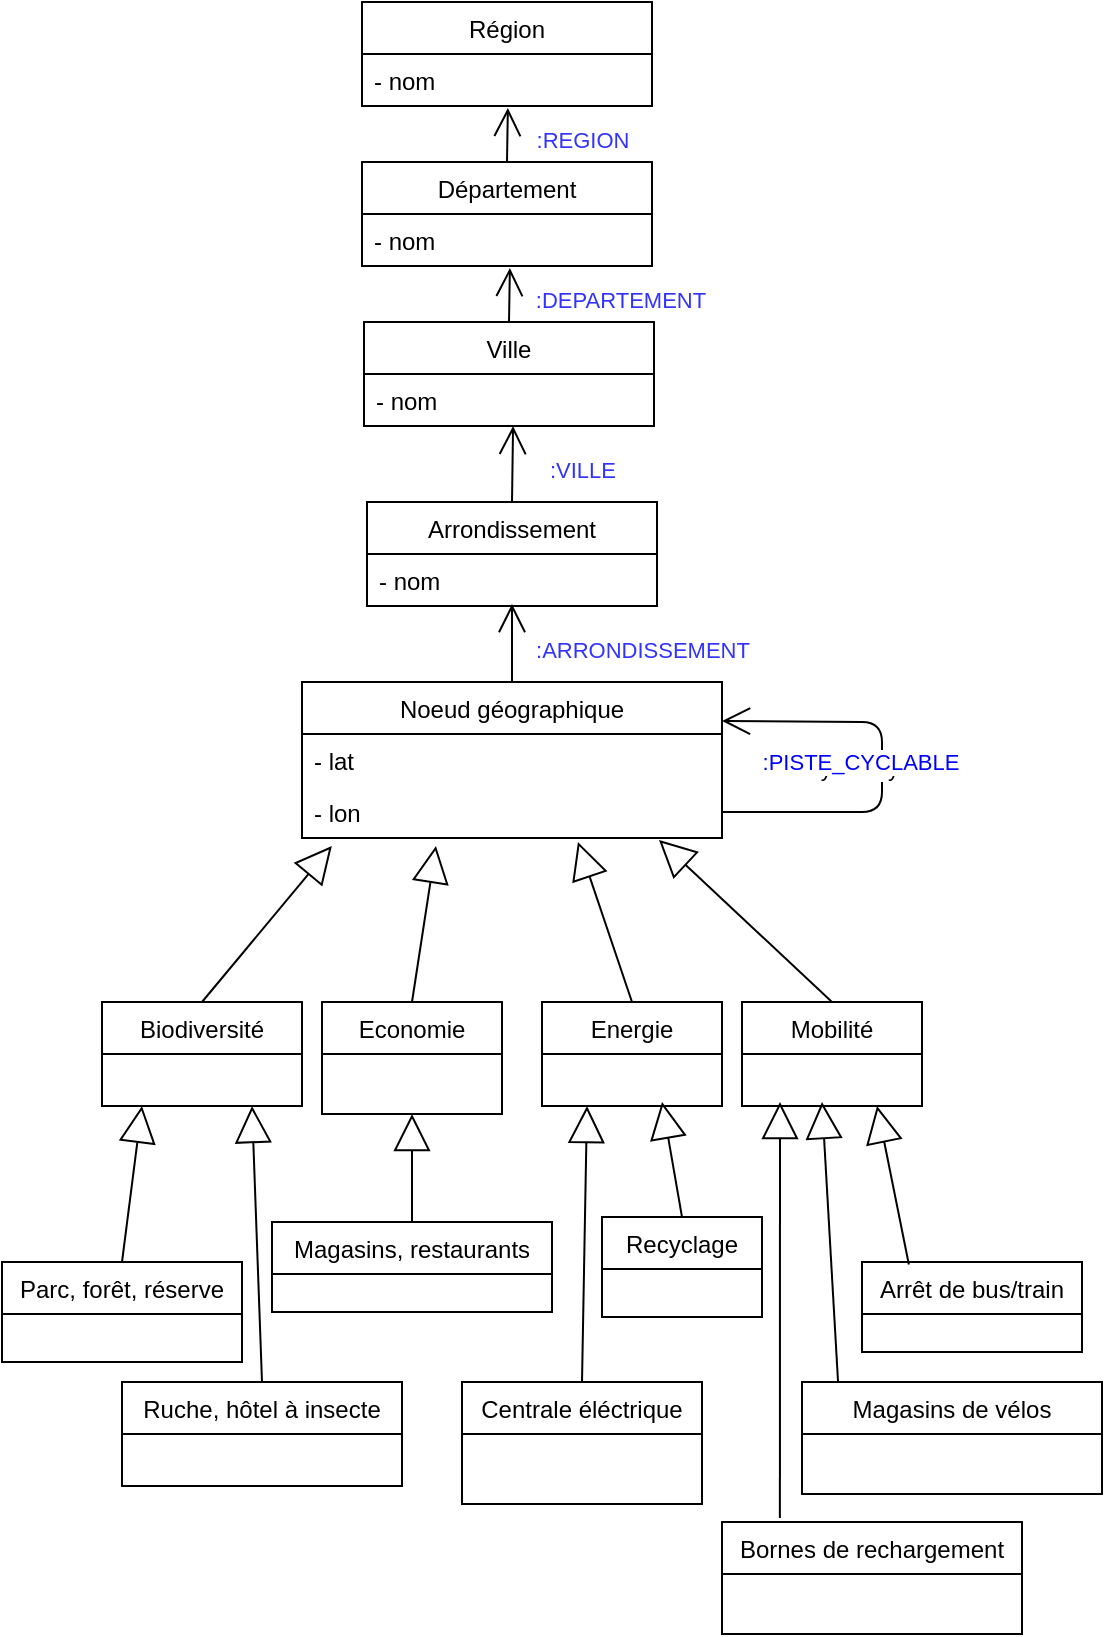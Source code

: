 <mxfile version="13.6.4" type="device"><diagram id="PidYRXYTKO9KqL_93zIx" name="Page-1"><mxGraphModel dx="1422" dy="713" grid="1" gridSize="10" guides="1" tooltips="1" connect="1" arrows="1" fold="1" page="1" pageScale="1" pageWidth="827" pageHeight="1169" math="0" shadow="0"><root><mxCell id="0"/><mxCell id="1" parent="0"/><mxCell id="9AmNIinlysjV_P36KdXR-27" value="" style="endArrow=block;endSize=16;endFill=0;html=1;entryX=0.071;entryY=1.154;entryDx=0;entryDy=0;entryPerimeter=0;exitX=0.5;exitY=0;exitDx=0;exitDy=0;" parent="1" source="9AmNIinlysjV_P36KdXR-11" target="9AmNIinlysjV_P36KdXR-5" edge="1"><mxGeometry width="160" relative="1" as="geometry"><mxPoint x="200" y="510" as="sourcePoint"/><mxPoint x="360" y="510" as="targetPoint"/></mxGeometry></mxCell><mxCell id="9AmNIinlysjV_P36KdXR-28" value="" style="endArrow=block;endSize=16;endFill=0;html=1;entryX=0.319;entryY=1.154;entryDx=0;entryDy=0;entryPerimeter=0;exitX=0.5;exitY=0;exitDx=0;exitDy=0;" parent="1" source="9AmNIinlysjV_P36KdXR-15" target="9AmNIinlysjV_P36KdXR-5" edge="1"><mxGeometry width="160" relative="1" as="geometry"><mxPoint x="350" y="560" as="sourcePoint"/><mxPoint x="361.96" y="488.988" as="targetPoint"/></mxGeometry></mxCell><mxCell id="9AmNIinlysjV_P36KdXR-29" value="" style="endArrow=block;endSize=16;endFill=0;html=1;entryX=0.657;entryY=1.077;entryDx=0;entryDy=0;entryPerimeter=0;exitX=0.5;exitY=0;exitDx=0;exitDy=0;" parent="1" source="9AmNIinlysjV_P36KdXR-19" target="9AmNIinlysjV_P36KdXR-5" edge="1"><mxGeometry width="160" relative="1" as="geometry"><mxPoint x="344.04" y="611.04" as="sourcePoint"/><mxPoint x="395.98" y="490.002" as="targetPoint"/></mxGeometry></mxCell><mxCell id="9AmNIinlysjV_P36KdXR-30" value="" style="endArrow=block;endSize=16;endFill=0;html=1;entryX=0.85;entryY=1.038;entryDx=0;entryDy=0;entryPerimeter=0;exitX=0.5;exitY=0;exitDx=0;exitDy=0;" parent="1" source="9AmNIinlysjV_P36KdXR-23" target="9AmNIinlysjV_P36KdXR-5" edge="1"><mxGeometry width="160" relative="1" as="geometry"><mxPoint x="354.04" y="621.04" as="sourcePoint"/><mxPoint x="405.98" y="500.002" as="targetPoint"/></mxGeometry></mxCell><mxCell id="9AmNIinlysjV_P36KdXR-35" value="" style="endArrow=block;endSize=16;endFill=0;html=1;exitX=0.5;exitY=0;exitDx=0;exitDy=0;entryX=0.5;entryY=1;entryDx=0;entryDy=0;" parent="1" source="9AmNIinlysjV_P36KdXR-31" target="9AmNIinlysjV_P36KdXR-15" edge="1"><mxGeometry width="160" relative="1" as="geometry"><mxPoint x="350" y="600" as="sourcePoint"/><mxPoint x="233" y="642" as="targetPoint"/></mxGeometry></mxCell><mxCell id="9AmNIinlysjV_P36KdXR-48" value="" style="endArrow=block;endSize=16;endFill=0;html=1;exitX=0.5;exitY=0;exitDx=0;exitDy=0;" parent="1" source="9AmNIinlysjV_P36KdXR-36" edge="1"><mxGeometry width="160" relative="1" as="geometry"><mxPoint x="100" y="720" as="sourcePoint"/><mxPoint x="200" y="622" as="targetPoint"/></mxGeometry></mxCell><mxCell id="9AmNIinlysjV_P36KdXR-61" value="" style="endArrow=block;endSize=16;endFill=0;html=1;exitX=0.213;exitY=0.028;exitDx=0;exitDy=0;exitPerimeter=0;entryX=0.75;entryY=1;entryDx=0;entryDy=0;" parent="1" source="9AmNIinlysjV_P36KdXR-51" target="9AmNIinlysjV_P36KdXR-23" edge="1"><mxGeometry width="160" relative="1" as="geometry"><mxPoint x="730.548" y="720" as="sourcePoint"/><mxPoint x="720" y="660" as="targetPoint"/></mxGeometry></mxCell><mxCell id="9AmNIinlysjV_P36KdXR-62" value="" style="endArrow=block;endSize=16;endFill=0;html=1;exitX=0.5;exitY=0;exitDx=0;exitDy=0;" parent="1" source="9AmNIinlysjV_P36KdXR-49" edge="1"><mxGeometry width="160" relative="1" as="geometry"><mxPoint x="490" y="720" as="sourcePoint"/><mxPoint x="460" y="620" as="targetPoint"/></mxGeometry></mxCell><mxCell id="-IiVZrM3Z6q-oCToLzC_-7" value="" style="endArrow=open;endFill=1;endSize=12;html=1;exitX=0.5;exitY=0;exitDx=0;exitDy=0;entryX=0.5;entryY=0.962;entryDx=0;entryDy=0;entryPerimeter=0;" parent="1" source="9AmNIinlysjV_P36KdXR-3" target="-IiVZrM3Z6q-oCToLzC_-17" edge="1"><mxGeometry width="160" relative="1" as="geometry"><mxPoint x="810" y="495" as="sourcePoint"/><mxPoint x="410" y="330" as="targetPoint"/><Array as="points"/></mxGeometry></mxCell><mxCell id="-IiVZrM3Z6q-oCToLzC_-9" value=":ARRONDISSEMENT" style="edgeLabel;html=1;align=center;verticalAlign=middle;resizable=0;points=[];fontColor=#3333FF;" parent="-IiVZrM3Z6q-oCToLzC_-7" vertex="1" connectable="0"><mxGeometry x="-0.218" y="11" relative="1" as="geometry"><mxPoint x="76" y="-1.0" as="offset"/></mxGeometry></mxCell><mxCell id="-IiVZrM3Z6q-oCToLzC_-19" value="" style="endArrow=open;endFill=1;endSize=12;html=1;exitX=0.5;exitY=0;exitDx=0;exitDy=0;entryX=0.514;entryY=1;entryDx=0;entryDy=0;entryPerimeter=0;" parent="1" source="-IiVZrM3Z6q-oCToLzC_-16" target="-IiVZrM3Z6q-oCToLzC_-2" edge="1"><mxGeometry width="160" relative="1" as="geometry"><mxPoint x="395" y="390" as="sourcePoint"/><mxPoint x="383" y="280" as="targetPoint"/><Array as="points"/></mxGeometry></mxCell><mxCell id="-IiVZrM3Z6q-oCToLzC_-20" value=":VILLE" style="edgeLabel;html=1;align=center;verticalAlign=middle;resizable=0;points=[];fontColor=#3333FF;" parent="-IiVZrM3Z6q-oCToLzC_-19" vertex="1" connectable="0"><mxGeometry x="-0.218" y="11" relative="1" as="geometry"><mxPoint x="46" y="-1.0" as="offset"/></mxGeometry></mxCell><mxCell id="-IiVZrM3Z6q-oCToLzC_-21" value="" style="endArrow=open;endFill=1;endSize=12;html=1;entryX=0.51;entryY=1.038;entryDx=0;entryDy=0;entryPerimeter=0;exitX=0.5;exitY=0;exitDx=0;exitDy=0;" parent="1" target="-IiVZrM3Z6q-oCToLzC_-11" edge="1" source="-IiVZrM3Z6q-oCToLzC_-1"><mxGeometry width="160" relative="1" as="geometry"><mxPoint x="385" y="210" as="sourcePoint"/><mxPoint x="395" y="269.998" as="targetPoint"/><Array as="points"/></mxGeometry></mxCell><mxCell id="-IiVZrM3Z6q-oCToLzC_-22" value=":DEPARTEMENT" style="edgeLabel;html=1;align=center;verticalAlign=middle;resizable=0;points=[];fontColor=#3333FF;" parent="-IiVZrM3Z6q-oCToLzC_-21" vertex="1" connectable="0"><mxGeometry x="-0.218" y="11" relative="1" as="geometry"><mxPoint x="66" y="-1.0" as="offset"/></mxGeometry></mxCell><mxCell id="-IiVZrM3Z6q-oCToLzC_-23" value="" style="endArrow=open;endFill=1;endSize=12;html=1;entryX=0.503;entryY=1.038;entryDx=0;entryDy=0;entryPerimeter=0;exitX=0.5;exitY=0;exitDx=0;exitDy=0;" parent="1" target="-IiVZrM3Z6q-oCToLzC_-15" edge="1" source="-IiVZrM3Z6q-oCToLzC_-10"><mxGeometry width="160" relative="1" as="geometry"><mxPoint x="383" y="130" as="sourcePoint"/><mxPoint x="394.95" y="190.988" as="targetPoint"/><Array as="points"/></mxGeometry></mxCell><mxCell id="-IiVZrM3Z6q-oCToLzC_-24" value=":REGION" style="edgeLabel;html=1;align=center;verticalAlign=middle;resizable=0;points=[];fontColor=#3333FF;" parent="-IiVZrM3Z6q-oCToLzC_-23" vertex="1" connectable="0"><mxGeometry x="-0.218" y="11" relative="1" as="geometry"><mxPoint x="48.03" y="-1.0" as="offset"/></mxGeometry></mxCell><mxCell id="ZRvFWQztWc-JLtb6ZkkC-12" value="" style="endArrow=block;endSize=16;endFill=0;html=1;exitX=0.5;exitY=0;exitDx=0;exitDy=0;entryX=0.25;entryY=1;entryDx=0;entryDy=0;" parent="1" source="ZRvFWQztWc-JLtb6ZkkC-9" target="9AmNIinlysjV_P36KdXR-19" edge="1"><mxGeometry width="160" relative="1" as="geometry"><mxPoint x="540" y="856" as="sourcePoint"/><mxPoint x="520" y="650" as="targetPoint"/></mxGeometry></mxCell><mxCell id="ZRvFWQztWc-JLtb6ZkkC-13" value="" style="endArrow=block;endSize=16;endFill=0;html=1;exitX=0.193;exitY=-0.036;exitDx=0;exitDy=0;exitPerimeter=0;" parent="1" source="ZRvFWQztWc-JLtb6ZkkC-6" edge="1"><mxGeometry width="160" relative="1" as="geometry"><mxPoint x="618.95" y="977.984" as="sourcePoint"/><mxPoint x="519" y="620" as="targetPoint"/></mxGeometry></mxCell><mxCell id="uoIh1JmsdEg3ccoHZHY8-2" value="" style="endArrow=block;endSize=16;endFill=0;html=1;exitX=0.12;exitY=-0.009;exitDx=0;exitDy=0;exitPerimeter=0;" edge="1" parent="1" source="9AmNIinlysjV_P36KdXR-58"><mxGeometry width="160" relative="1" as="geometry"><mxPoint x="701.95" y="841.568" as="sourcePoint"/><mxPoint x="540" y="620" as="targetPoint"/></mxGeometry></mxCell><mxCell id="-IiVZrM3Z6q-oCToLzC_-14" value="Région" style="swimlane;fontStyle=0;childLayout=stackLayout;horizontal=1;startSize=26;fillColor=none;horizontalStack=0;resizeParent=1;resizeParentMax=0;resizeLast=0;collapsible=1;marginBottom=0;" parent="1" vertex="1"><mxGeometry x="310" y="70" width="145" height="52" as="geometry"/></mxCell><mxCell id="-IiVZrM3Z6q-oCToLzC_-15" value="- nom" style="text;strokeColor=none;fillColor=none;align=left;verticalAlign=top;spacingLeft=4;spacingRight=4;overflow=hidden;rotatable=0;points=[[0,0.5],[1,0.5]];portConstraint=eastwest;" parent="-IiVZrM3Z6q-oCToLzC_-14" vertex="1"><mxGeometry y="26" width="145" height="26" as="geometry"/></mxCell><mxCell id="uoIh1JmsdEg3ccoHZHY8-3" value="" style="endArrow=block;endSize=16;endFill=0;html=1;exitX=0.5;exitY=0;exitDx=0;exitDy=0;entryX=0.75;entryY=1;entryDx=0;entryDy=0;" edge="1" parent="1" source="9AmNIinlysjV_P36KdXR-40" target="9AmNIinlysjV_P36KdXR-11"><mxGeometry width="160" relative="1" as="geometry"><mxPoint x="180" y="721.5" as="sourcePoint"/><mxPoint x="205" y="622" as="targetPoint"/></mxGeometry></mxCell><mxCell id="-IiVZrM3Z6q-oCToLzC_-16" value="Arrondissement" style="swimlane;fontStyle=0;childLayout=stackLayout;horizontal=1;startSize=26;fillColor=none;horizontalStack=0;resizeParent=1;resizeParentMax=0;resizeLast=0;collapsible=1;marginBottom=0;" parent="1" vertex="1"><mxGeometry x="312.5" y="320" width="145" height="52" as="geometry"/></mxCell><mxCell id="-IiVZrM3Z6q-oCToLzC_-17" value="- nom" style="text;strokeColor=none;fillColor=none;align=left;verticalAlign=top;spacingLeft=4;spacingRight=4;overflow=hidden;rotatable=0;points=[[0,0.5],[1,0.5]];portConstraint=eastwest;" parent="-IiVZrM3Z6q-oCToLzC_-16" vertex="1"><mxGeometry y="26" width="145" height="26" as="geometry"/></mxCell><mxCell id="-IiVZrM3Z6q-oCToLzC_-10" value="Département" style="swimlane;fontStyle=0;childLayout=stackLayout;horizontal=1;startSize=26;fillColor=none;horizontalStack=0;resizeParent=1;resizeParentMax=0;resizeLast=0;collapsible=1;marginBottom=0;" parent="1" vertex="1"><mxGeometry x="310" y="150" width="145" height="52" as="geometry"/></mxCell><mxCell id="-IiVZrM3Z6q-oCToLzC_-11" value="- nom" style="text;strokeColor=none;fillColor=none;align=left;verticalAlign=top;spacingLeft=4;spacingRight=4;overflow=hidden;rotatable=0;points=[[0,0.5],[1,0.5]];portConstraint=eastwest;" parent="-IiVZrM3Z6q-oCToLzC_-10" vertex="1"><mxGeometry y="26" width="145" height="26" as="geometry"/></mxCell><mxCell id="-IiVZrM3Z6q-oCToLzC_-1" value="Ville" style="swimlane;fontStyle=0;childLayout=stackLayout;horizontal=1;startSize=26;fillColor=none;horizontalStack=0;resizeParent=1;resizeParentMax=0;resizeLast=0;collapsible=1;marginBottom=0;" parent="1" vertex="1"><mxGeometry x="311" y="230" width="145" height="52" as="geometry"/></mxCell><mxCell id="-IiVZrM3Z6q-oCToLzC_-2" value="- nom" style="text;strokeColor=none;fillColor=none;align=left;verticalAlign=top;spacingLeft=4;spacingRight=4;overflow=hidden;rotatable=0;points=[[0,0.5],[1,0.5]];portConstraint=eastwest;" parent="-IiVZrM3Z6q-oCToLzC_-1" vertex="1"><mxGeometry y="26" width="145" height="26" as="geometry"/></mxCell><mxCell id="9AmNIinlysjV_P36KdXR-3" value="Noeud géographique" style="swimlane;fontStyle=0;childLayout=stackLayout;horizontal=1;startSize=26;fillColor=none;horizontalStack=0;resizeParent=1;resizeParentMax=0;resizeLast=0;collapsible=1;marginBottom=0;" parent="1" vertex="1"><mxGeometry x="280" y="410" width="210" height="78" as="geometry"/></mxCell><mxCell id="9AmNIinlysjV_P36KdXR-4" value="- lat" style="text;strokeColor=none;fillColor=none;align=left;verticalAlign=top;spacingLeft=4;spacingRight=4;overflow=hidden;rotatable=0;points=[[0,0.5],[1,0.5]];portConstraint=eastwest;" parent="9AmNIinlysjV_P36KdXR-3" vertex="1"><mxGeometry y="26" width="210" height="26" as="geometry"/></mxCell><mxCell id="9AmNIinlysjV_P36KdXR-5" value="- lon" style="text;strokeColor=none;fillColor=none;align=left;verticalAlign=top;spacingLeft=4;spacingRight=4;overflow=hidden;rotatable=0;points=[[0,0.5],[1,0.5]];portConstraint=eastwest;" parent="9AmNIinlysjV_P36KdXR-3" vertex="1"><mxGeometry y="52" width="210" height="26" as="geometry"/></mxCell><mxCell id="9AmNIinlysjV_P36KdXR-8" value="cycleway:width" style="endArrow=open;endFill=1;endSize=12;html=1;exitX=1;exitY=0.5;exitDx=0;exitDy=0;entryX=1;entryY=0.25;entryDx=0;entryDy=0;" parent="9AmNIinlysjV_P36KdXR-3" source="9AmNIinlysjV_P36KdXR-5" target="9AmNIinlysjV_P36KdXR-3" edge="1"><mxGeometry width="160" relative="1" as="geometry"><mxPoint x="390" y="65" as="sourcePoint"/><mxPoint x="380" y="-40" as="targetPoint"/><Array as="points"><mxPoint x="290" y="65"/><mxPoint x="290" y="20"/></Array></mxGeometry></mxCell><mxCell id="9AmNIinlysjV_P36KdXR-9" value="&lt;font color=&quot;#0000ff&quot;&gt;:PISTE_CYCLABLE&lt;/font&gt;" style="edgeLabel;html=1;align=center;verticalAlign=middle;resizable=0;points=[];" parent="9AmNIinlysjV_P36KdXR-8" vertex="1" connectable="0"><mxGeometry x="-0.218" y="11" relative="1" as="geometry"><mxPoint y="-25" as="offset"/></mxGeometry></mxCell><mxCell id="9AmNIinlysjV_P36KdXR-11" value="Biodiversité" style="swimlane;fontStyle=0;childLayout=stackLayout;horizontal=1;startSize=26;fillColor=none;horizontalStack=0;resizeParent=1;resizeParentMax=0;resizeLast=0;collapsible=1;marginBottom=0;" parent="1" vertex="1"><mxGeometry x="180" y="570" width="100" height="52" as="geometry"/></mxCell><mxCell id="9AmNIinlysjV_P36KdXR-31" value="Magasins, restaurants" style="swimlane;fontStyle=0;childLayout=stackLayout;horizontal=1;startSize=26;fillColor=none;horizontalStack=0;resizeParent=1;resizeParentMax=0;resizeLast=0;collapsible=1;marginBottom=0;" parent="1" vertex="1"><mxGeometry x="265" y="680" width="140" height="45" as="geometry"/></mxCell><mxCell id="9AmNIinlysjV_P36KdXR-15" value="Economie" style="swimlane;fontStyle=0;childLayout=stackLayout;horizontal=1;startSize=26;fillColor=none;horizontalStack=0;resizeParent=1;resizeParentMax=0;resizeLast=0;collapsible=1;marginBottom=0;" parent="1" vertex="1"><mxGeometry x="290" y="570" width="90" height="56" as="geometry"/></mxCell><mxCell id="9AmNIinlysjV_P36KdXR-19" value="Energie" style="swimlane;fontStyle=0;childLayout=stackLayout;horizontal=1;startSize=26;fillColor=none;horizontalStack=0;resizeParent=1;resizeParentMax=0;resizeLast=0;collapsible=1;marginBottom=0;" parent="1" vertex="1"><mxGeometry x="400" y="570" width="90" height="52" as="geometry"/></mxCell><mxCell id="ZRvFWQztWc-JLtb6ZkkC-9" value="Centrale éléctrique" style="swimlane;fontStyle=0;childLayout=stackLayout;horizontal=1;startSize=26;fillColor=none;horizontalStack=0;resizeParent=1;resizeParentMax=0;resizeLast=0;collapsible=1;marginBottom=0;" parent="1" vertex="1"><mxGeometry x="360" y="760" width="120" height="61" as="geometry"/></mxCell><mxCell id="9AmNIinlysjV_P36KdXR-49" value="Recyclage" style="swimlane;fontStyle=0;childLayout=stackLayout;horizontal=1;startSize=26;fillColor=none;horizontalStack=0;resizeParent=1;resizeParentMax=0;resizeLast=0;collapsible=1;marginBottom=0;" parent="1" vertex="1"><mxGeometry x="430" y="677.5" width="80" height="50" as="geometry"/></mxCell><mxCell id="9AmNIinlysjV_P36KdXR-23" value="Mobilité" style="swimlane;fontStyle=0;childLayout=stackLayout;horizontal=1;startSize=26;fillColor=none;horizontalStack=0;resizeParent=1;resizeParentMax=0;resizeLast=0;collapsible=1;marginBottom=0;" parent="1" vertex="1"><mxGeometry x="500" y="570" width="90" height="52" as="geometry"/></mxCell><mxCell id="ZRvFWQztWc-JLtb6ZkkC-6" value="Bornes de rechargement" style="swimlane;fontStyle=0;childLayout=stackLayout;horizontal=1;startSize=26;fillColor=none;horizontalStack=0;resizeParent=1;resizeParentMax=0;resizeLast=0;collapsible=1;marginBottom=0;" parent="1" vertex="1"><mxGeometry x="490" y="830" width="150" height="56" as="geometry"/></mxCell><mxCell id="9AmNIinlysjV_P36KdXR-58" value="Magasins de vélos" style="swimlane;fontStyle=0;childLayout=stackLayout;horizontal=1;startSize=26;fillColor=none;horizontalStack=0;resizeParent=1;resizeParentMax=0;resizeLast=0;collapsible=1;marginBottom=0;" parent="1" vertex="1"><mxGeometry x="530" y="760" width="150" height="56" as="geometry"/></mxCell><mxCell id="9AmNIinlysjV_P36KdXR-51" value="Arrêt de bus/train" style="swimlane;fontStyle=0;childLayout=stackLayout;horizontal=1;startSize=26;fillColor=none;horizontalStack=0;resizeParent=1;resizeParentMax=0;resizeLast=0;collapsible=1;marginBottom=0;" parent="1" vertex="1"><mxGeometry x="560" y="700" width="110" height="45" as="geometry"/></mxCell><mxCell id="9AmNIinlysjV_P36KdXR-40" value="Ruche, hôtel à insecte" style="swimlane;fontStyle=0;childLayout=stackLayout;horizontal=1;startSize=26;fillColor=none;horizontalStack=0;resizeParent=1;resizeParentMax=0;resizeLast=0;collapsible=1;marginBottom=0;" parent="1" vertex="1"><mxGeometry x="190" y="760" width="140" height="52" as="geometry"/></mxCell><mxCell id="9AmNIinlysjV_P36KdXR-36" value="Parc, forêt, réserve" style="swimlane;fontStyle=0;childLayout=stackLayout;horizontal=1;startSize=26;fillColor=none;horizontalStack=0;resizeParent=1;resizeParentMax=0;resizeLast=0;collapsible=1;marginBottom=0;" parent="1" vertex="1"><mxGeometry x="130" y="700" width="120" height="50" as="geometry"/></mxCell></root></mxGraphModel></diagram></mxfile>